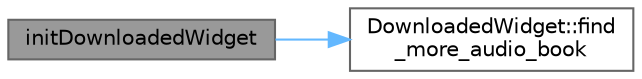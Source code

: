 digraph "initDownloadedWidget"
{
 // LATEX_PDF_SIZE
  bgcolor="transparent";
  edge [fontname=Helvetica,fontsize=10,labelfontname=Helvetica,labelfontsize=10];
  node [fontname=Helvetica,fontsize=10,shape=box,height=0.2,width=0.4];
  rankdir="LR";
  Node1 [id="Node000001",label="initDownloadedWidget",height=0.2,width=0.4,color="gray40", fillcolor="grey60", style="filled", fontcolor="black",tooltip="初始化已下载控件"];
  Node1 -> Node2 [id="edge1_Node000001_Node000002",color="steelblue1",style="solid",tooltip=" "];
  Node2 [id="Node000002",label="DownloadedWidget::find\l_more_audio_book",height=0.2,width=0.4,color="grey40", fillcolor="white", style="filled",URL="$class_downloaded_widget.html#a6727d395f86be2f115ee7aed03ff2e71",tooltip="查找更多有声书的信号"];
}
